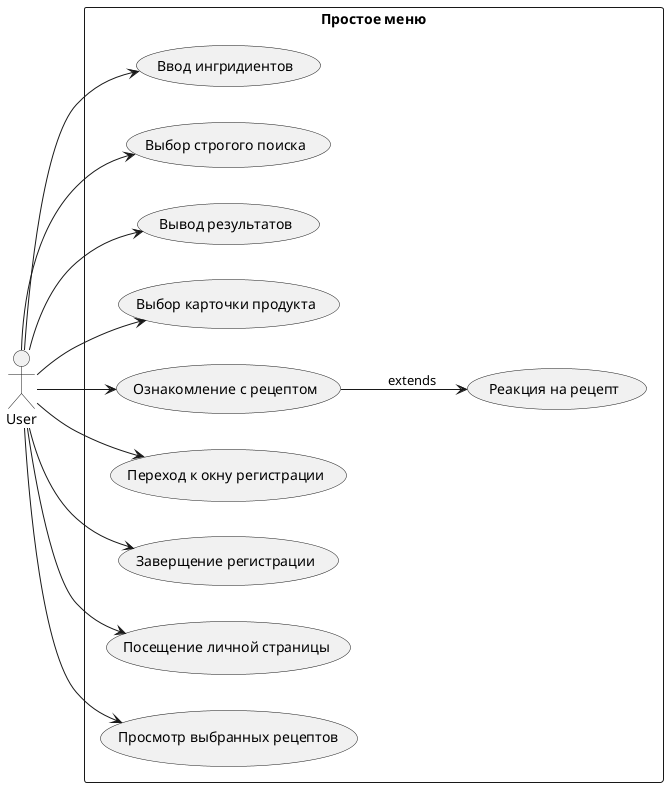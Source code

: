 @startuml RECEIPT 
left to right direction

skinparam packageStyle rectangle
actor User
rectangle "Простое меню" {
  
  

  
  usecase "Ввод ингридиентов" as EnterIngredients
  usecase "Выбор строгого поиска" as EnableStrictSearch
  usecase "Вывод результатов" as ReceiveResults
  usecase "Выбор карточки продукта" as SelectRecipeCard
  usecase "Ознакомление с рецептом" as FamiliarizeWithRecipe
  usecase "Реакция на рецепт" as ClickIcon
  usecase "Переход к окну регистрации" as GoToRegistration
  usecase "Заверщение регистрации" as CompleteRegistration
  usecase "Посещение личной страницы" as EnterDashboard
  usecase "Просмотр выбранных рецептов" as ViewSelectedRecipe

}



User --> EnterIngredients
User --> EnableStrictSearch
User --> ReceiveResults
User --> SelectRecipeCard
User --> FamiliarizeWithRecipe
(FamiliarizeWithRecipe) --> (ClickIcon) : extends
User --> GoToRegistration
User --> CompleteRegistration
User --> EnterDashboard
User --> ViewSelectedRecipe

@enduml





